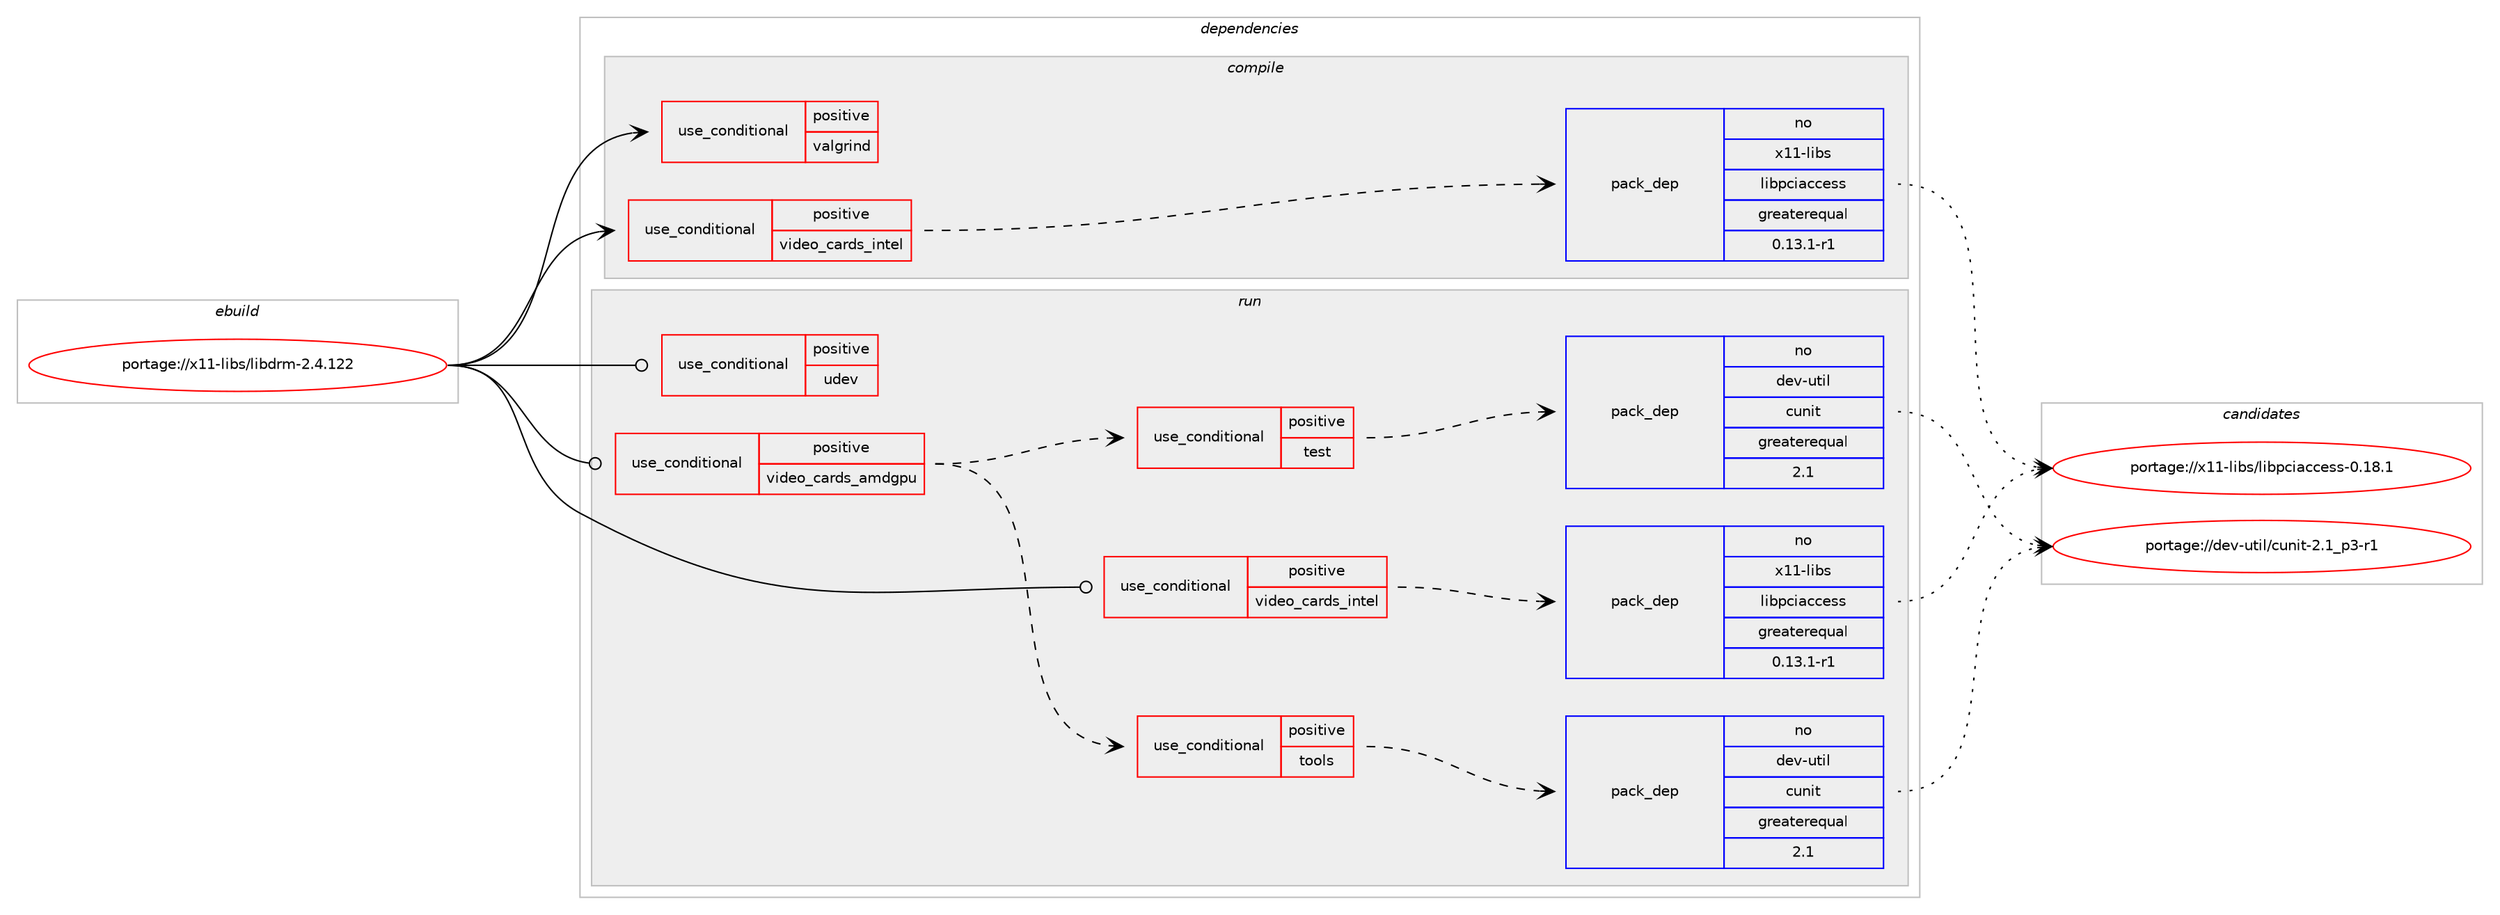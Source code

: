 digraph prolog {

# *************
# Graph options
# *************

newrank=true;
concentrate=true;
compound=true;
graph [rankdir=LR,fontname=Helvetica,fontsize=10,ranksep=1.5];#, ranksep=2.5, nodesep=0.2];
edge  [arrowhead=vee];
node  [fontname=Helvetica,fontsize=10];

# **********
# The ebuild
# **********

subgraph cluster_leftcol {
color=gray;
rank=same;
label=<<i>ebuild</i>>;
id [label="portage://x11-libs/libdrm-2.4.122", color=red, width=4, href="../x11-libs/libdrm-2.4.122.svg"];
}

# ****************
# The dependencies
# ****************

subgraph cluster_midcol {
color=gray;
label=<<i>dependencies</i>>;
subgraph cluster_compile {
fillcolor="#eeeeee";
style=filled;
label=<<i>compile</i>>;
subgraph cond118883 {
dependency228733 [label=<<TABLE BORDER="0" CELLBORDER="1" CELLSPACING="0" CELLPADDING="4"><TR><TD ROWSPAN="3" CELLPADDING="10">use_conditional</TD></TR><TR><TD>positive</TD></TR><TR><TD>valgrind</TD></TR></TABLE>>, shape=none, color=red];
# *** BEGIN UNKNOWN DEPENDENCY TYPE (TODO) ***
# dependency228733 -> package_dependency(portage://x11-libs/libdrm-2.4.122,install,no,dev-debug,valgrind,none,[,,],[],[])
# *** END UNKNOWN DEPENDENCY TYPE (TODO) ***

}
id:e -> dependency228733:w [weight=20,style="solid",arrowhead="vee"];
subgraph cond118884 {
dependency228734 [label=<<TABLE BORDER="0" CELLBORDER="1" CELLSPACING="0" CELLPADDING="4"><TR><TD ROWSPAN="3" CELLPADDING="10">use_conditional</TD></TR><TR><TD>positive</TD></TR><TR><TD>video_cards_intel</TD></TR></TABLE>>, shape=none, color=red];
subgraph pack106547 {
dependency228735 [label=<<TABLE BORDER="0" CELLBORDER="1" CELLSPACING="0" CELLPADDING="4" WIDTH="220"><TR><TD ROWSPAN="6" CELLPADDING="30">pack_dep</TD></TR><TR><TD WIDTH="110">no</TD></TR><TR><TD>x11-libs</TD></TR><TR><TD>libpciaccess</TD></TR><TR><TD>greaterequal</TD></TR><TR><TD>0.13.1-r1</TD></TR></TABLE>>, shape=none, color=blue];
}
dependency228734:e -> dependency228735:w [weight=20,style="dashed",arrowhead="vee"];
}
id:e -> dependency228734:w [weight=20,style="solid",arrowhead="vee"];
}
subgraph cluster_compileandrun {
fillcolor="#eeeeee";
style=filled;
label=<<i>compile and run</i>>;
}
subgraph cluster_run {
fillcolor="#eeeeee";
style=filled;
label=<<i>run</i>>;
subgraph cond118885 {
dependency228736 [label=<<TABLE BORDER="0" CELLBORDER="1" CELLSPACING="0" CELLPADDING="4"><TR><TD ROWSPAN="3" CELLPADDING="10">use_conditional</TD></TR><TR><TD>positive</TD></TR><TR><TD>udev</TD></TR></TABLE>>, shape=none, color=red];
# *** BEGIN UNKNOWN DEPENDENCY TYPE (TODO) ***
# dependency228736 -> package_dependency(portage://x11-libs/libdrm-2.4.122,run,no,virtual,udev,none,[,,],[],[])
# *** END UNKNOWN DEPENDENCY TYPE (TODO) ***

}
id:e -> dependency228736:w [weight=20,style="solid",arrowhead="odot"];
subgraph cond118886 {
dependency228737 [label=<<TABLE BORDER="0" CELLBORDER="1" CELLSPACING="0" CELLPADDING="4"><TR><TD ROWSPAN="3" CELLPADDING="10">use_conditional</TD></TR><TR><TD>positive</TD></TR><TR><TD>video_cards_amdgpu</TD></TR></TABLE>>, shape=none, color=red];
subgraph cond118887 {
dependency228738 [label=<<TABLE BORDER="0" CELLBORDER="1" CELLSPACING="0" CELLPADDING="4"><TR><TD ROWSPAN="3" CELLPADDING="10">use_conditional</TD></TR><TR><TD>positive</TD></TR><TR><TD>tools</TD></TR></TABLE>>, shape=none, color=red];
subgraph pack106548 {
dependency228739 [label=<<TABLE BORDER="0" CELLBORDER="1" CELLSPACING="0" CELLPADDING="4" WIDTH="220"><TR><TD ROWSPAN="6" CELLPADDING="30">pack_dep</TD></TR><TR><TD WIDTH="110">no</TD></TR><TR><TD>dev-util</TD></TR><TR><TD>cunit</TD></TR><TR><TD>greaterequal</TD></TR><TR><TD>2.1</TD></TR></TABLE>>, shape=none, color=blue];
}
dependency228738:e -> dependency228739:w [weight=20,style="dashed",arrowhead="vee"];
}
dependency228737:e -> dependency228738:w [weight=20,style="dashed",arrowhead="vee"];
subgraph cond118888 {
dependency228740 [label=<<TABLE BORDER="0" CELLBORDER="1" CELLSPACING="0" CELLPADDING="4"><TR><TD ROWSPAN="3" CELLPADDING="10">use_conditional</TD></TR><TR><TD>positive</TD></TR><TR><TD>test</TD></TR></TABLE>>, shape=none, color=red];
subgraph pack106549 {
dependency228741 [label=<<TABLE BORDER="0" CELLBORDER="1" CELLSPACING="0" CELLPADDING="4" WIDTH="220"><TR><TD ROWSPAN="6" CELLPADDING="30">pack_dep</TD></TR><TR><TD WIDTH="110">no</TD></TR><TR><TD>dev-util</TD></TR><TR><TD>cunit</TD></TR><TR><TD>greaterequal</TD></TR><TR><TD>2.1</TD></TR></TABLE>>, shape=none, color=blue];
}
dependency228740:e -> dependency228741:w [weight=20,style="dashed",arrowhead="vee"];
}
dependency228737:e -> dependency228740:w [weight=20,style="dashed",arrowhead="vee"];
}
id:e -> dependency228737:w [weight=20,style="solid",arrowhead="odot"];
subgraph cond118889 {
dependency228742 [label=<<TABLE BORDER="0" CELLBORDER="1" CELLSPACING="0" CELLPADDING="4"><TR><TD ROWSPAN="3" CELLPADDING="10">use_conditional</TD></TR><TR><TD>positive</TD></TR><TR><TD>video_cards_intel</TD></TR></TABLE>>, shape=none, color=red];
subgraph pack106550 {
dependency228743 [label=<<TABLE BORDER="0" CELLBORDER="1" CELLSPACING="0" CELLPADDING="4" WIDTH="220"><TR><TD ROWSPAN="6" CELLPADDING="30">pack_dep</TD></TR><TR><TD WIDTH="110">no</TD></TR><TR><TD>x11-libs</TD></TR><TR><TD>libpciaccess</TD></TR><TR><TD>greaterequal</TD></TR><TR><TD>0.13.1-r1</TD></TR></TABLE>>, shape=none, color=blue];
}
dependency228742:e -> dependency228743:w [weight=20,style="dashed",arrowhead="vee"];
}
id:e -> dependency228742:w [weight=20,style="solid",arrowhead="odot"];
}
}

# **************
# The candidates
# **************

subgraph cluster_choices {
rank=same;
color=gray;
label=<<i>candidates</i>>;

subgraph choice106547 {
color=black;
nodesep=1;
choice1204949451081059811547108105981129910597999910111511545484649564649 [label="portage://x11-libs/libpciaccess-0.18.1", color=red, width=4,href="../x11-libs/libpciaccess-0.18.1.svg"];
dependency228735:e -> choice1204949451081059811547108105981129910597999910111511545484649564649:w [style=dotted,weight="100"];
}
subgraph choice106548 {
color=black;
nodesep=1;
choice1001011184511711610510847991171101051164550464995112514511449 [label="portage://dev-util/cunit-2.1_p3-r1", color=red, width=4,href="../dev-util/cunit-2.1_p3-r1.svg"];
dependency228739:e -> choice1001011184511711610510847991171101051164550464995112514511449:w [style=dotted,weight="100"];
}
subgraph choice106549 {
color=black;
nodesep=1;
choice1001011184511711610510847991171101051164550464995112514511449 [label="portage://dev-util/cunit-2.1_p3-r1", color=red, width=4,href="../dev-util/cunit-2.1_p3-r1.svg"];
dependency228741:e -> choice1001011184511711610510847991171101051164550464995112514511449:w [style=dotted,weight="100"];
}
subgraph choice106550 {
color=black;
nodesep=1;
choice1204949451081059811547108105981129910597999910111511545484649564649 [label="portage://x11-libs/libpciaccess-0.18.1", color=red, width=4,href="../x11-libs/libpciaccess-0.18.1.svg"];
dependency228743:e -> choice1204949451081059811547108105981129910597999910111511545484649564649:w [style=dotted,weight="100"];
}
}

}
